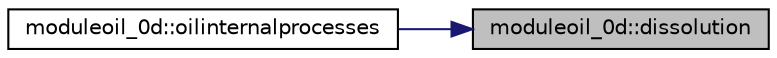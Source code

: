 digraph "moduleoil_0d::dissolution"
{
 // LATEX_PDF_SIZE
  edge [fontname="Helvetica",fontsize="10",labelfontname="Helvetica",labelfontsize="10"];
  node [fontname="Helvetica",fontsize="10",shape=record];
  rankdir="RL";
  Node1 [label="moduleoil_0d::dissolution",height=0.2,width=0.4,color="black", fillcolor="grey75", style="filled", fontcolor="black",tooltip=" "];
  Node1 -> Node2 [dir="back",color="midnightblue",fontsize="10",style="solid"];
  Node2 [label="moduleoil_0d::oilinternalprocesses",height=0.2,width=0.4,color="black", fillcolor="white", style="filled",URL="$namespacemoduleoil__0d.html#acfea99e694d76e1358d2a688a3d50d98",tooltip=" "];
}
